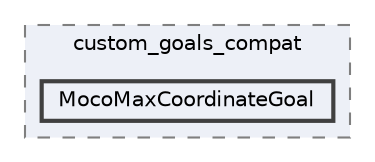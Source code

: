 digraph "C:/dev/MocoExtendProblem/custom_goals_compat/MocoMaxCoordinateGoal"
{
 // LATEX_PDF_SIZE
  bgcolor="transparent";
  edge [fontname=Helvetica,fontsize=10,labelfontname=Helvetica,labelfontsize=10];
  node [fontname=Helvetica,fontsize=10,shape=box,height=0.2,width=0.4];
  compound=true
  subgraph clusterdir_8c0a1ea791e630db5ca893b685c99658 {
    graph [ bgcolor="#edf0f7", pencolor="grey50", label="custom_goals_compat", fontname=Helvetica,fontsize=10 style="filled,dashed", URL="dir_8c0a1ea791e630db5ca893b685c99658.html",tooltip=""]
  dir_25d1e63435b0000aaa9d03febce53c44 [label="MocoMaxCoordinateGoal", fillcolor="#edf0f7", color="grey25", style="filled,bold", URL="dir_25d1e63435b0000aaa9d03febce53c44.html",tooltip=""];
  }
}
